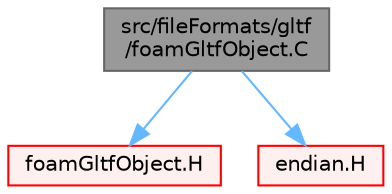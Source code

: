 digraph "src/fileFormats/gltf/foamGltfObject.C"
{
 // LATEX_PDF_SIZE
  bgcolor="transparent";
  edge [fontname=Helvetica,fontsize=10,labelfontname=Helvetica,labelfontsize=10];
  node [fontname=Helvetica,fontsize=10,shape=box,height=0.2,width=0.4];
  Node1 [id="Node000001",label="src/fileFormats/gltf\l/foamGltfObject.C",height=0.2,width=0.4,color="gray40", fillcolor="grey60", style="filled", fontcolor="black",tooltip=" "];
  Node1 -> Node2 [id="edge1_Node000001_Node000002",color="steelblue1",style="solid",tooltip=" "];
  Node2 [id="Node000002",label="foamGltfObject.H",height=0.2,width=0.4,color="red", fillcolor="#FFF0F0", style="filled",URL="$foamGltfObject_8H.html",tooltip=" "];
  Node1 -> Node89 [id="edge2_Node000001_Node000089",color="steelblue1",style="solid",tooltip=" "];
  Node89 [id="Node000089",label="endian.H",height=0.2,width=0.4,color="red", fillcolor="#FFF0F0", style="filled",URL="$endian_8H.html",tooltip="Help with architecture-specific aspects."];
}
